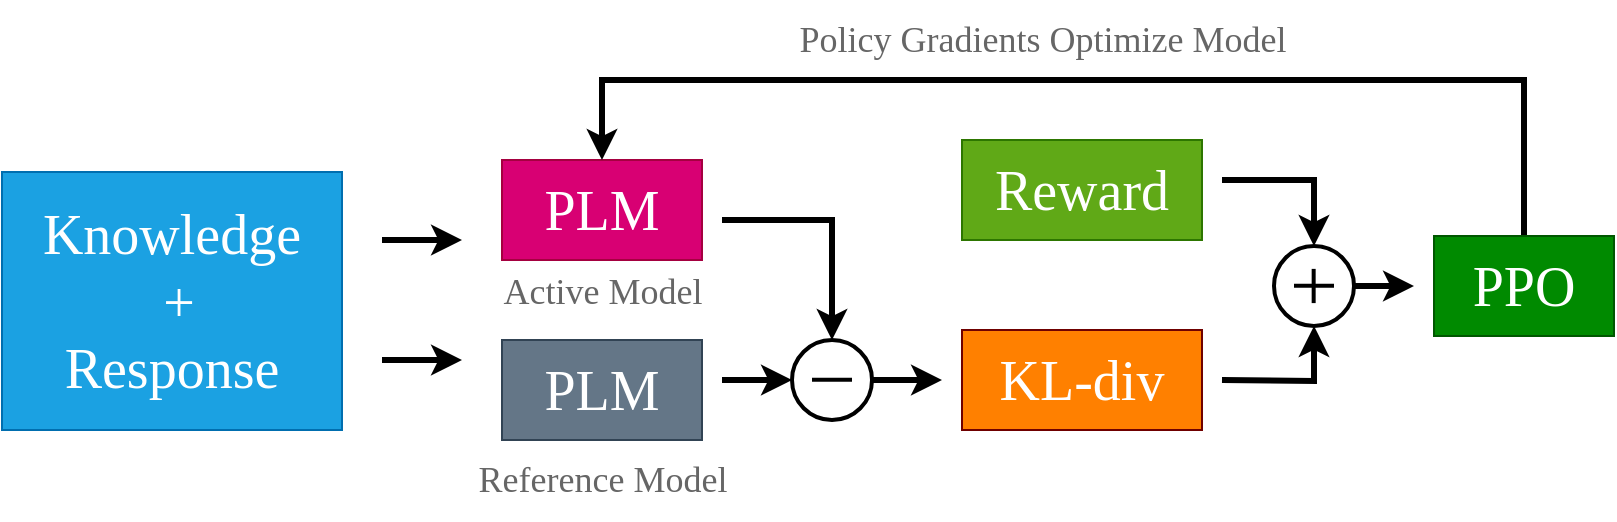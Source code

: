 <mxfile version="21.3.0" type="github">
  <diagram name="Page-1" id="7wC7hmL37pKosh5_3M5G">
    <mxGraphModel dx="2213" dy="851" grid="1" gridSize="10" guides="1" tooltips="1" connect="1" arrows="1" fold="1" page="1" pageScale="1" pageWidth="850" pageHeight="1100" math="0" shadow="0">
      <root>
        <mxCell id="0" />
        <mxCell id="1" parent="0" />
        <mxCell id="4u2AF7FJxZ9QzFyWI-jE-2" value="&lt;font style=&quot;font-size: 28px;&quot;&gt;Knowledge&lt;br&gt;&amp;nbsp;+ &lt;br&gt;Response&lt;/font&gt;" style="rounded=0;whiteSpace=wrap;html=1;fillColor=#1ba1e2;fontColor=#ffffff;strokeColor=#006EAF;fontFamily=Verdana;fontStyle=0" parent="1" vertex="1">
          <mxGeometry x="-830" y="536" width="170" height="129" as="geometry" />
        </mxCell>
        <mxCell id="4u2AF7FJxZ9QzFyWI-jE-3" value="" style="endArrow=classic;html=1;rounded=0;strokeWidth=3;fontFamily=Verdana;fontStyle=0" parent="1" edge="1">
          <mxGeometry width="50" height="50" relative="1" as="geometry">
            <mxPoint x="-640" y="570" as="sourcePoint" />
            <mxPoint x="-600" y="570" as="targetPoint" />
          </mxGeometry>
        </mxCell>
        <mxCell id="4u2AF7FJxZ9QzFyWI-jE-4" value="" style="endArrow=classic;html=1;rounded=0;strokeWidth=3;fontFamily=Verdana;fontStyle=0" parent="1" edge="1">
          <mxGeometry width="50" height="50" relative="1" as="geometry">
            <mxPoint x="-640" y="630" as="sourcePoint" />
            <mxPoint x="-600" y="630" as="targetPoint" />
          </mxGeometry>
        </mxCell>
        <mxCell id="4u2AF7FJxZ9QzFyWI-jE-5" value="&lt;font style=&quot;font-size: 28px;&quot;&gt;PLM&lt;/font&gt;" style="rounded=0;whiteSpace=wrap;html=1;fillColor=#d80073;strokeColor=#A50040;fontColor=#ffffff;fontFamily=Verdana;fontStyle=0" parent="1" vertex="1">
          <mxGeometry x="-580" y="530" width="100" height="50" as="geometry" />
        </mxCell>
        <mxCell id="4u2AF7FJxZ9QzFyWI-jE-7" value="&lt;font style=&quot;font-size: 28px;&quot;&gt;PLM&lt;/font&gt;" style="rounded=0;whiteSpace=wrap;html=1;fillColor=#647687;strokeColor=#314354;fontColor=#ffffff;fontFamily=Verdana;fontStyle=0" parent="1" vertex="1">
          <mxGeometry x="-580" y="620" width="100" height="50" as="geometry" />
        </mxCell>
        <mxCell id="4u2AF7FJxZ9QzFyWI-jE-8" value="&lt;font color=&quot;#666666&quot; style=&quot;font-size: 18px;&quot;&gt;Active Model&lt;/font&gt;" style="text;html=1;align=center;verticalAlign=middle;resizable=0;points=[];autosize=1;strokeColor=none;fillColor=none;fontFamily=Verdana;fontStyle=0" parent="1" vertex="1">
          <mxGeometry x="-600" y="576" width="140" height="40" as="geometry" />
        </mxCell>
        <mxCell id="4u2AF7FJxZ9QzFyWI-jE-9" value="&lt;font color=&quot;#666666&quot; style=&quot;font-size: 18px;&quot;&gt;Reference Model&lt;/font&gt;" style="text;html=1;align=center;verticalAlign=middle;resizable=0;points=[];autosize=1;strokeColor=none;fillColor=none;fontFamily=Verdana;fontStyle=0" parent="1" vertex="1">
          <mxGeometry x="-615" y="670" width="170" height="40" as="geometry" />
        </mxCell>
        <mxCell id="4u2AF7FJxZ9QzFyWI-jE-10" value="" style="endArrow=classic;html=1;rounded=0;strokeWidth=3;entryX=0.5;entryY=0;entryDx=0;entryDy=0;edgeStyle=orthogonalEdgeStyle;fontFamily=Verdana;fontStyle=0" parent="1" target="4u2AF7FJxZ9QzFyWI-jE-12" edge="1">
          <mxGeometry width="50" height="50" relative="1" as="geometry">
            <mxPoint x="-470" y="560" as="sourcePoint" />
            <mxPoint x="-495" y="580" as="targetPoint" />
            <Array as="points">
              <mxPoint x="-415" y="560" />
            </Array>
          </mxGeometry>
        </mxCell>
        <mxCell id="4u2AF7FJxZ9QzFyWI-jE-11" value="" style="endArrow=classic;html=1;rounded=0;strokeWidth=3;entryX=0;entryY=0.5;entryDx=0;entryDy=0;fontFamily=Verdana;fontStyle=0" parent="1" target="4u2AF7FJxZ9QzFyWI-jE-12" edge="1">
          <mxGeometry width="50" height="50" relative="1" as="geometry">
            <mxPoint x="-470" y="640" as="sourcePoint" />
            <mxPoint x="-430" y="640" as="targetPoint" />
          </mxGeometry>
        </mxCell>
        <mxCell id="4u2AF7FJxZ9QzFyWI-jE-14" style="edgeStyle=orthogonalEdgeStyle;rounded=0;orthogonalLoop=1;jettySize=auto;html=1;exitX=1;exitY=0.5;exitDx=0;exitDy=0;strokeWidth=3;fontFamily=Verdana;fontStyle=0" parent="1" source="4u2AF7FJxZ9QzFyWI-jE-12" edge="1">
          <mxGeometry relative="1" as="geometry">
            <mxPoint x="-360" y="640" as="targetPoint" />
          </mxGeometry>
        </mxCell>
        <mxCell id="4u2AF7FJxZ9QzFyWI-jE-12" value="" style="ellipse;whiteSpace=wrap;html=1;aspect=fixed;strokeWidth=2;fontFamily=Verdana;fontStyle=0" parent="1" vertex="1">
          <mxGeometry x="-435" y="620" width="40" height="40" as="geometry" />
        </mxCell>
        <mxCell id="4u2AF7FJxZ9QzFyWI-jE-19" style="edgeStyle=orthogonalEdgeStyle;rounded=0;orthogonalLoop=1;jettySize=auto;html=1;entryX=0.5;entryY=1;entryDx=0;entryDy=0;strokeWidth=3;fontFamily=Verdana;fontStyle=0" parent="1" target="4u2AF7FJxZ9QzFyWI-jE-17" edge="1">
          <mxGeometry relative="1" as="geometry">
            <mxPoint x="-220" y="640" as="sourcePoint" />
          </mxGeometry>
        </mxCell>
        <mxCell id="4u2AF7FJxZ9QzFyWI-jE-13" value="&lt;font style=&quot;font-size: 28px;&quot;&gt;KL-div&lt;/font&gt;" style="rounded=0;whiteSpace=wrap;html=1;fillColor=#FF8000;strokeColor=#6F0000;fontColor=#ffffff;fontFamily=Verdana;fontStyle=0" parent="1" vertex="1">
          <mxGeometry x="-350" y="615" width="120" height="50" as="geometry" />
        </mxCell>
        <mxCell id="4u2AF7FJxZ9QzFyWI-jE-16" style="edgeStyle=orthogonalEdgeStyle;rounded=0;orthogonalLoop=1;jettySize=auto;html=1;exitX=1;exitY=0.5;exitDx=0;exitDy=0;fontFamily=Verdana;fontStyle=0" parent="1" source="4u2AF7FJxZ9QzFyWI-jE-17" edge="1">
          <mxGeometry relative="1" as="geometry">
            <mxPoint x="-174" y="590" as="targetPoint" />
          </mxGeometry>
        </mxCell>
        <mxCell id="4u2AF7FJxZ9QzFyWI-jE-15" value="&lt;font style=&quot;font-size: 28px;&quot;&gt;Reward&lt;/font&gt;" style="rounded=0;whiteSpace=wrap;html=1;fillColor=#60a917;strokeColor=#2D7600;fontColor=#ffffff;fontFamily=Verdana;fontStyle=0" parent="1" vertex="1">
          <mxGeometry x="-350" y="520" width="120" height="50" as="geometry" />
        </mxCell>
        <mxCell id="4u2AF7FJxZ9QzFyWI-jE-18" value="" style="edgeStyle=orthogonalEdgeStyle;rounded=0;orthogonalLoop=1;jettySize=auto;html=1;entryX=0.5;entryY=0;entryDx=0;entryDy=0;strokeWidth=3;fontFamily=Verdana;fontStyle=0" parent="1" target="4u2AF7FJxZ9QzFyWI-jE-17" edge="1">
          <mxGeometry relative="1" as="geometry">
            <mxPoint x="-130" y="590" as="targetPoint" />
            <mxPoint x="-220" y="540" as="sourcePoint" />
            <Array as="points">
              <mxPoint x="-174" y="540" />
            </Array>
          </mxGeometry>
        </mxCell>
        <mxCell id="4u2AF7FJxZ9QzFyWI-jE-23" style="edgeStyle=orthogonalEdgeStyle;rounded=0;orthogonalLoop=1;jettySize=auto;html=1;exitX=1;exitY=0.5;exitDx=0;exitDy=0;strokeWidth=3;fontFamily=Verdana;fontStyle=0" parent="1" source="4u2AF7FJxZ9QzFyWI-jE-17" edge="1">
          <mxGeometry relative="1" as="geometry">
            <mxPoint x="-124" y="593.333" as="targetPoint" />
          </mxGeometry>
        </mxCell>
        <mxCell id="4u2AF7FJxZ9QzFyWI-jE-17" value="" style="ellipse;whiteSpace=wrap;html=1;aspect=fixed;strokeWidth=2;fontFamily=Verdana;fontStyle=0" parent="1" vertex="1">
          <mxGeometry x="-194" y="573" width="40" height="40" as="geometry" />
        </mxCell>
        <mxCell id="4u2AF7FJxZ9QzFyWI-jE-20" value="" style="endArrow=none;html=1;rounded=0;strokeWidth=2;fontFamily=Verdana;fontStyle=0" parent="1" edge="1">
          <mxGeometry width="50" height="50" relative="1" as="geometry">
            <mxPoint x="-425" y="639.89" as="sourcePoint" />
            <mxPoint x="-405" y="639.89" as="targetPoint" />
          </mxGeometry>
        </mxCell>
        <mxCell id="4u2AF7FJxZ9QzFyWI-jE-21" value="" style="endArrow=none;html=1;rounded=0;strokeWidth=2;fontFamily=Verdana;fontStyle=0" parent="1" edge="1">
          <mxGeometry width="50" height="50" relative="1" as="geometry">
            <mxPoint x="-184" y="592.89" as="sourcePoint" />
            <mxPoint x="-164" y="592.89" as="targetPoint" />
          </mxGeometry>
        </mxCell>
        <mxCell id="4u2AF7FJxZ9QzFyWI-jE-22" value="" style="endArrow=none;html=1;rounded=0;strokeWidth=2;fontFamily=Verdana;fontStyle=0" parent="1" edge="1">
          <mxGeometry width="50" height="50" relative="1" as="geometry">
            <mxPoint x="-174.17" y="584.44" as="sourcePoint" />
            <mxPoint x="-174.17" y="601.55" as="targetPoint" />
          </mxGeometry>
        </mxCell>
        <mxCell id="4u2AF7FJxZ9QzFyWI-jE-25" style="edgeStyle=orthogonalEdgeStyle;rounded=0;orthogonalLoop=1;jettySize=auto;html=1;exitX=0.5;exitY=0;exitDx=0;exitDy=0;entryX=0.5;entryY=0;entryDx=0;entryDy=0;strokeWidth=3;fontFamily=Verdana;fontStyle=0" parent="1" source="4u2AF7FJxZ9QzFyWI-jE-24" target="4u2AF7FJxZ9QzFyWI-jE-5" edge="1">
          <mxGeometry relative="1" as="geometry">
            <Array as="points">
              <mxPoint x="-69" y="490" />
              <mxPoint x="-530" y="490" />
            </Array>
          </mxGeometry>
        </mxCell>
        <mxCell id="4u2AF7FJxZ9QzFyWI-jE-24" value="&lt;font style=&quot;font-size: 28px;&quot;&gt;PPO&lt;/font&gt;" style="rounded=0;whiteSpace=wrap;html=1;fillColor=#008a00;strokeColor=#005700;fontColor=#ffffff;fontFamily=Verdana;fontStyle=0" parent="1" vertex="1">
          <mxGeometry x="-114" y="568" width="90" height="50" as="geometry" />
        </mxCell>
        <mxCell id="4u2AF7FJxZ9QzFyWI-jE-27" value="&lt;font color=&quot;#666666&quot; style=&quot;font-size: 18px;&quot;&gt;Policy Gradients Optimize Model&lt;/font&gt;" style="text;html=1;align=center;verticalAlign=middle;resizable=0;points=[];autosize=1;strokeColor=none;fillColor=none;fontFamily=Verdana;fontStyle=0" parent="1" vertex="1">
          <mxGeometry x="-465" y="450" width="310" height="40" as="geometry" />
        </mxCell>
      </root>
    </mxGraphModel>
  </diagram>
</mxfile>
